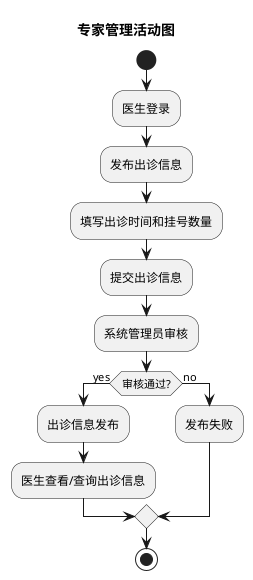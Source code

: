 @startuml

title 专家管理活动图

start
:医生登录;
:发布出诊信息;
:填写出诊时间和挂号数量;
:提交出诊信息;
:系统管理员审核;

if (审核通过?) then (yes)
  :出诊信息发布;
  :医生查看/查询出诊信息;
else (no)
  :发布失败;
endif

stop

@enduml
